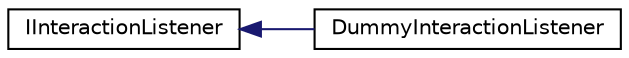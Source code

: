 digraph "Graphical Class Hierarchy"
{
 // LATEX_PDF_SIZE
  edge [fontname="Helvetica",fontsize="10",labelfontname="Helvetica",labelfontsize="10"];
  node [fontname="Helvetica",fontsize="10",shape=record];
  rankdir="LR";
  Node0 [label="IInteractionListener",height=0.2,width=0.4,color="black", fillcolor="white", style="filled",URL="$struct_i_interaction_listener.html",tooltip=" "];
  Node0 -> Node1 [dir="back",color="midnightblue",fontsize="10",style="solid",fontname="Helvetica"];
  Node1 [label="DummyInteractionListener",height=0.2,width=0.4,color="black", fillcolor="white", style="filled",URL="$struct_dummy_interaction_listener.html",tooltip=" "];
}
